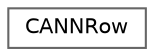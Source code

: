 digraph "Graphical Class Hierarchy"
{
 // LATEX_PDF_SIZE
  bgcolor="transparent";
  edge [fontname=Helvetica,fontsize=10,labelfontname=Helvetica,labelfontsize=10];
  node [fontname=Helvetica,fontsize=10,shape=box,height=0.2,width=0.4];
  rankdir="LR";
  Node0 [id="Node000000",label="CANNRow",height=0.2,width=0.4,color="grey40", fillcolor="white", style="filled",URL="$struct_c_a_n_n_row.html",tooltip="struct to define a row of CANN model parameter table"];
}
